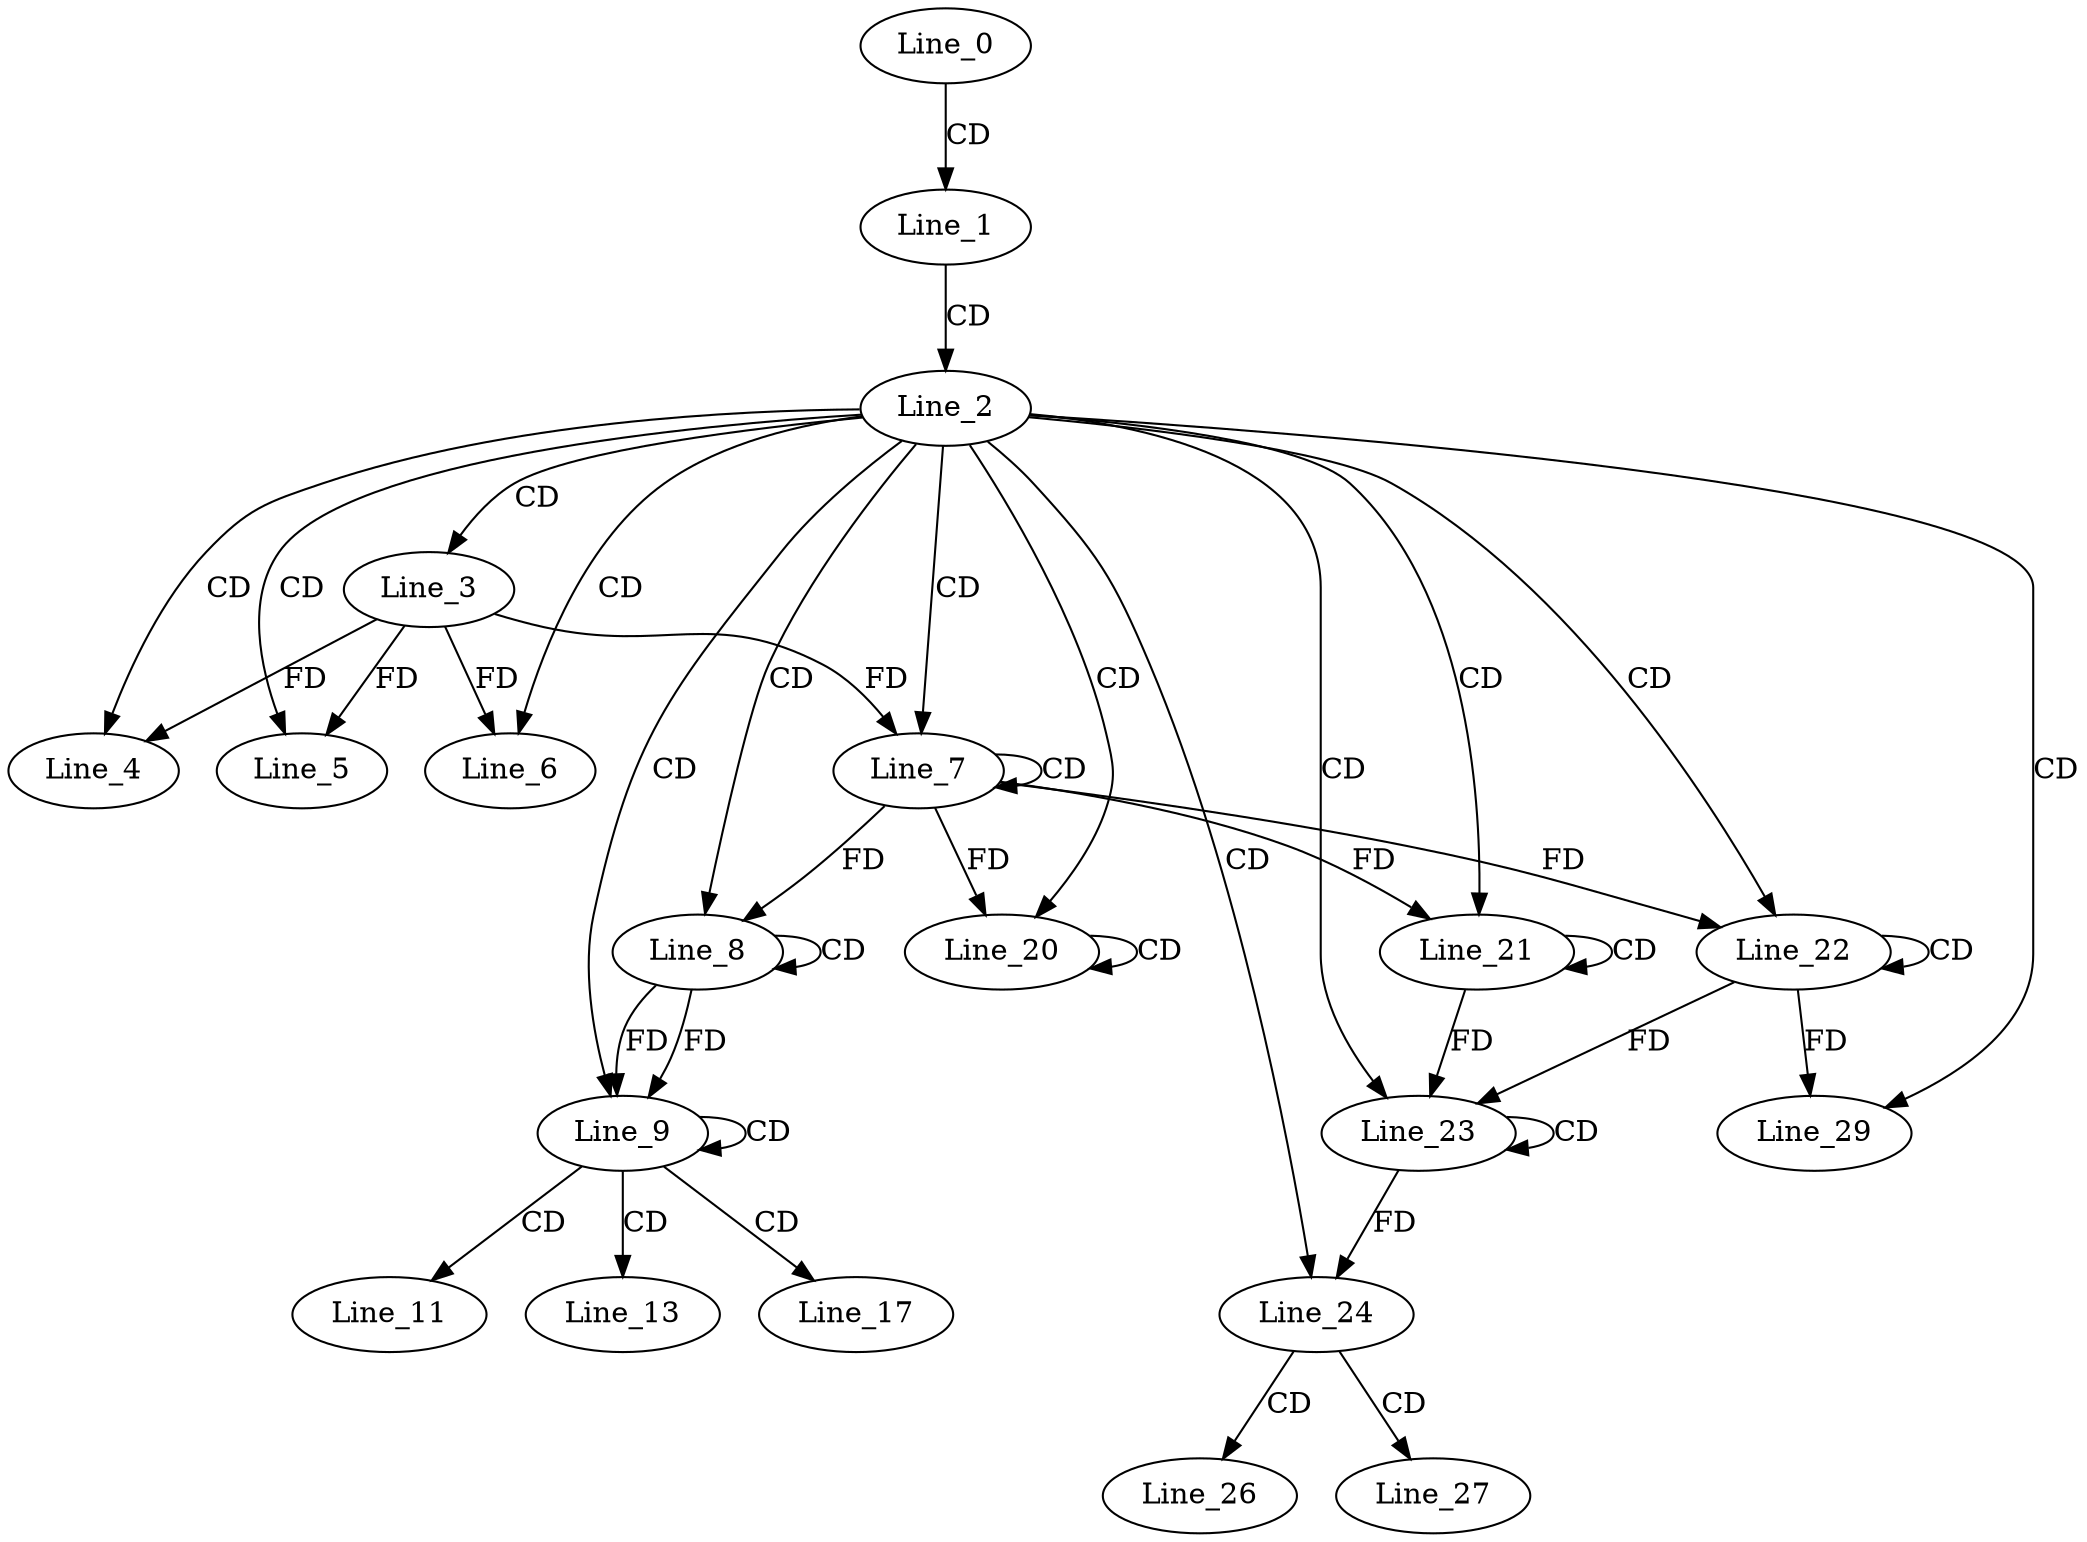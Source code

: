 digraph G {
  Line_0;
  Line_1;
  Line_2;
  Line_3;
  Line_4;
  Line_5;
  Line_6;
  Line_7;
  Line_7;
  Line_8;
  Line_8;
  Line_9;
  Line_9;
  Line_11;
  Line_13;
  Line_17;
  Line_20;
  Line_20;
  Line_21;
  Line_21;
  Line_21;
  Line_22;
  Line_22;
  Line_23;
  Line_23;
  Line_24;
  Line_24;
  Line_26;
  Line_26;
  Line_27;
  Line_29;
  Line_0 -> Line_1 [ label="CD" ];
  Line_1 -> Line_2 [ label="CD" ];
  Line_2 -> Line_3 [ label="CD" ];
  Line_2 -> Line_4 [ label="CD" ];
  Line_3 -> Line_4 [ label="FD" ];
  Line_2 -> Line_5 [ label="CD" ];
  Line_3 -> Line_5 [ label="FD" ];
  Line_2 -> Line_6 [ label="CD" ];
  Line_3 -> Line_6 [ label="FD" ];
  Line_2 -> Line_7 [ label="CD" ];
  Line_7 -> Line_7 [ label="CD" ];
  Line_3 -> Line_7 [ label="FD" ];
  Line_2 -> Line_8 [ label="CD" ];
  Line_8 -> Line_8 [ label="CD" ];
  Line_7 -> Line_8 [ label="FD" ];
  Line_2 -> Line_9 [ label="CD" ];
  Line_8 -> Line_9 [ label="FD" ];
  Line_9 -> Line_9 [ label="CD" ];
  Line_8 -> Line_9 [ label="FD" ];
  Line_9 -> Line_11 [ label="CD" ];
  Line_9 -> Line_13 [ label="CD" ];
  Line_9 -> Line_17 [ label="CD" ];
  Line_2 -> Line_20 [ label="CD" ];
  Line_20 -> Line_20 [ label="CD" ];
  Line_7 -> Line_20 [ label="FD" ];
  Line_2 -> Line_21 [ label="CD" ];
  Line_21 -> Line_21 [ label="CD" ];
  Line_7 -> Line_21 [ label="FD" ];
  Line_2 -> Line_22 [ label="CD" ];
  Line_22 -> Line_22 [ label="CD" ];
  Line_7 -> Line_22 [ label="FD" ];
  Line_2 -> Line_23 [ label="CD" ];
  Line_23 -> Line_23 [ label="CD" ];
  Line_22 -> Line_23 [ label="FD" ];
  Line_21 -> Line_23 [ label="FD" ];
  Line_2 -> Line_24 [ label="CD" ];
  Line_23 -> Line_24 [ label="FD" ];
  Line_24 -> Line_26 [ label="CD" ];
  Line_24 -> Line_27 [ label="CD" ];
  Line_2 -> Line_29 [ label="CD" ];
  Line_22 -> Line_29 [ label="FD" ];
}
